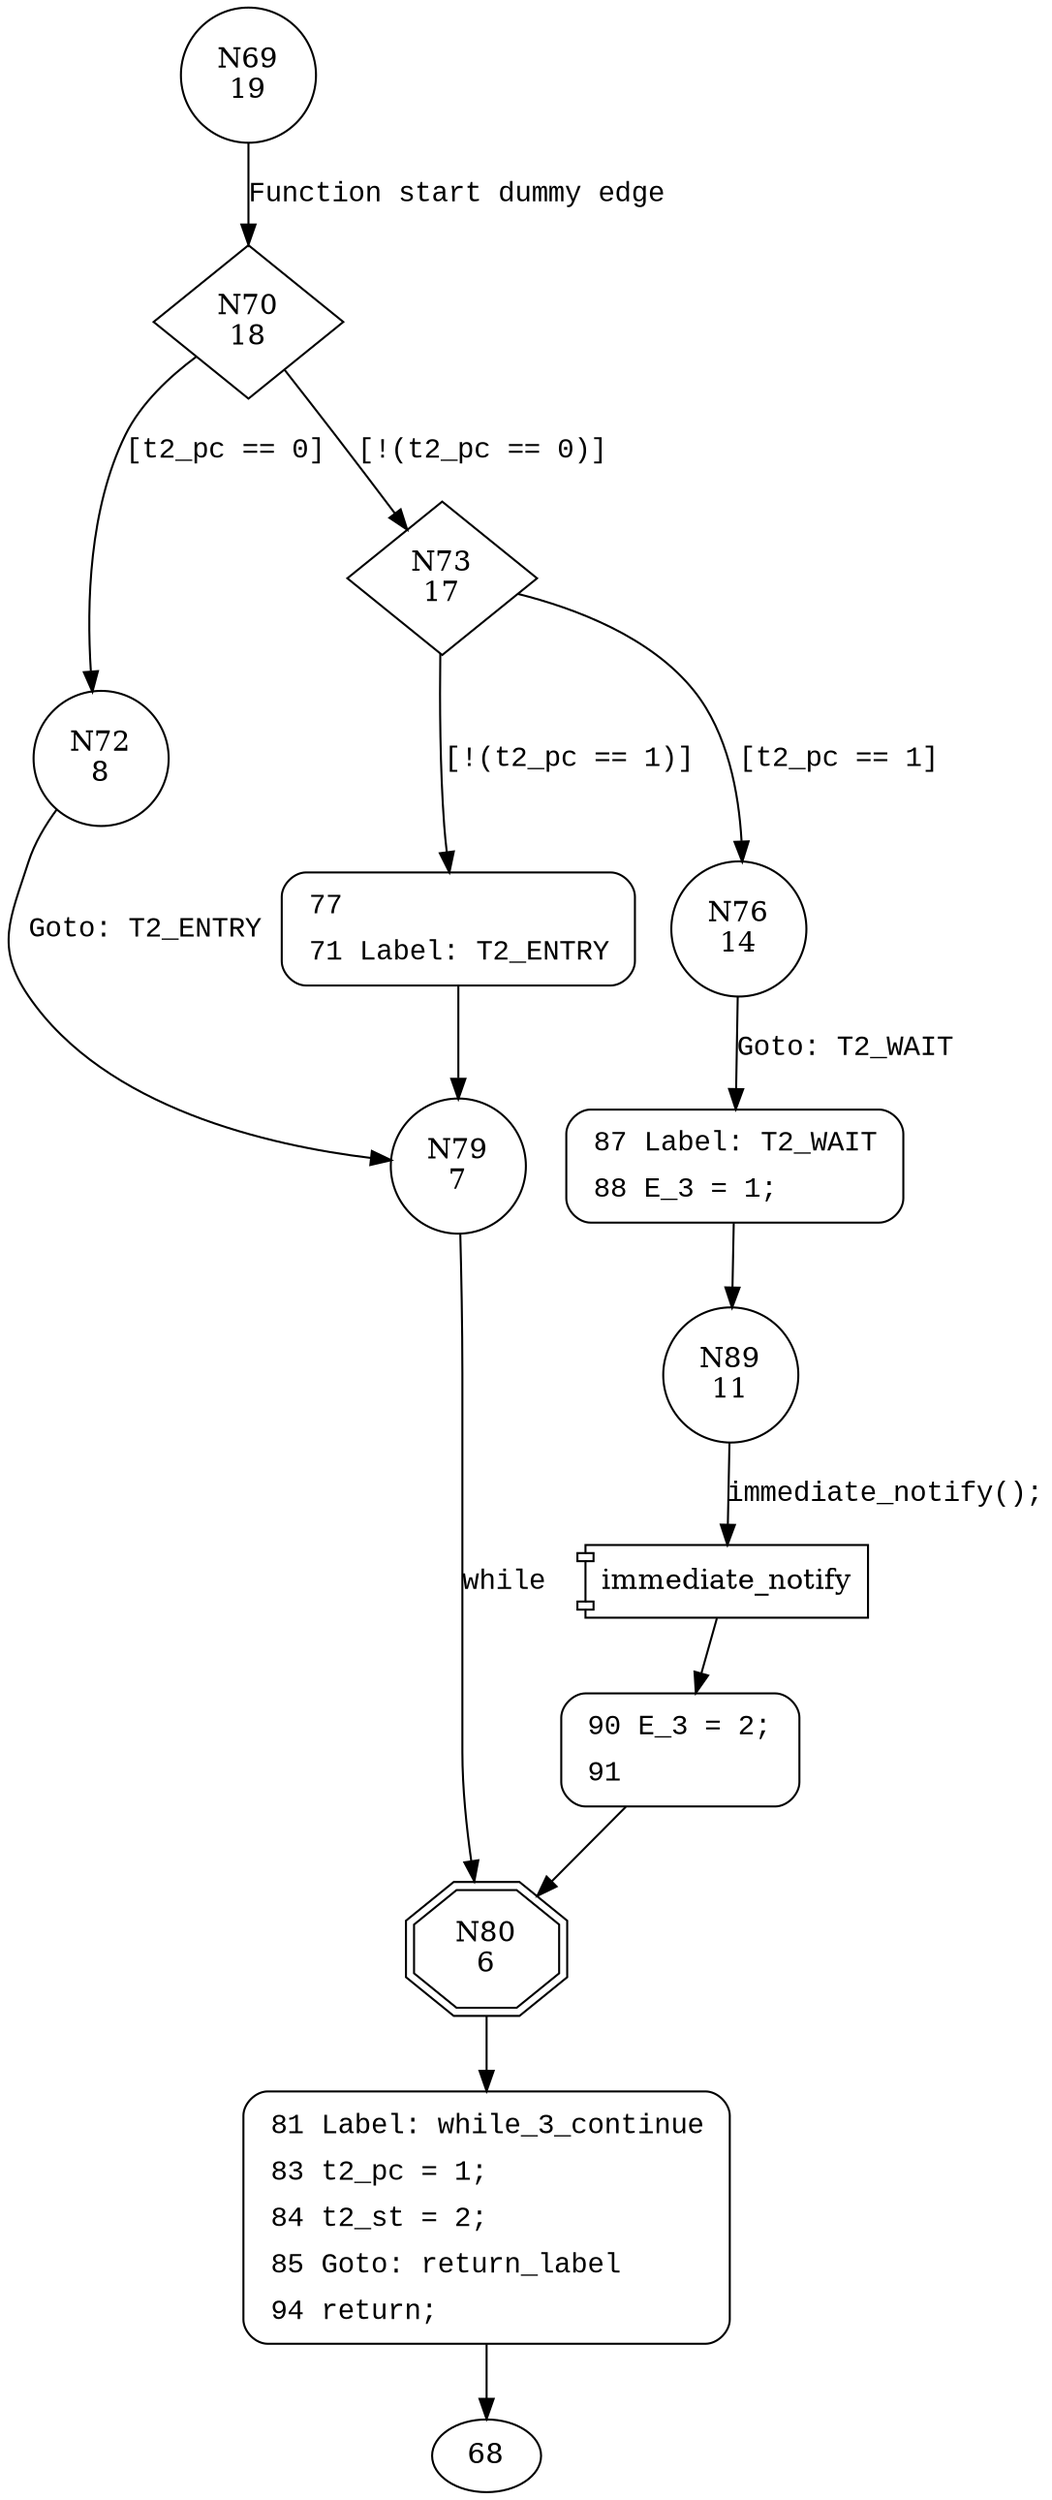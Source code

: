digraph transmit2 {
70 [shape="diamond" label="N70\n18"]
72 [shape="circle" label="N72\n8"]
73 [shape="diamond" label="N73\n17"]
76 [shape="circle" label="N76\n14"]
77 [shape="circle" label="N77\n16"]
79 [shape="circle" label="N79\n7"]
80 [shape="doubleoctagon" label="N80\n6"]
81 [shape="circle" label="N81\n5"]
87 [shape="circle" label="N87\n13"]
89 [shape="circle" label="N89\n11"]
90 [shape="circle" label="N90\n10"]
69 [shape="circle" label="N69\n19"]
77 [style="filled,bold" penwidth="1" fillcolor="white" fontname="Courier New" shape="Mrecord" label=<<table border="0" cellborder="0" cellpadding="3" bgcolor="white"><tr><td align="right">77</td><td align="left"></td></tr><tr><td align="right">71</td><td align="left">Label: T2_ENTRY</td></tr></table>>]
77 -> 79[label=""]
81 [style="filled,bold" penwidth="1" fillcolor="white" fontname="Courier New" shape="Mrecord" label=<<table border="0" cellborder="0" cellpadding="3" bgcolor="white"><tr><td align="right">81</td><td align="left">Label: while_3_continue</td></tr><tr><td align="right">83</td><td align="left">t2_pc = 1;</td></tr><tr><td align="right">84</td><td align="left">t2_st = 2;</td></tr><tr><td align="right">85</td><td align="left">Goto: return_label</td></tr><tr><td align="right">94</td><td align="left">return;</td></tr></table>>]
81 -> 68[label=""]
87 [style="filled,bold" penwidth="1" fillcolor="white" fontname="Courier New" shape="Mrecord" label=<<table border="0" cellborder="0" cellpadding="3" bgcolor="white"><tr><td align="right">87</td><td align="left">Label: T2_WAIT</td></tr><tr><td align="right">88</td><td align="left">E_3 = 1;</td></tr></table>>]
87 -> 89[label=""]
90 [style="filled,bold" penwidth="1" fillcolor="white" fontname="Courier New" shape="Mrecord" label=<<table border="0" cellborder="0" cellpadding="3" bgcolor="white"><tr><td align="right">90</td><td align="left">E_3 = 2;</td></tr><tr><td align="right">91</td><td align="left"></td></tr></table>>]
90 -> 80[label=""]
70 -> 72 [label="[t2_pc == 0]" fontname="Courier New"]
70 -> 73 [label="[!(t2_pc == 0)]" fontname="Courier New"]
73 -> 76 [label="[t2_pc == 1]" fontname="Courier New"]
73 -> 77 [label="[!(t2_pc == 1)]" fontname="Courier New"]
79 -> 80 [label="while" fontname="Courier New"]
80 -> 81 [label="" fontname="Courier New"]
76 -> 87 [label="Goto: T2_WAIT" fontname="Courier New"]
100003 [shape="component" label="immediate_notify"]
89 -> 100003 [label="immediate_notify();" fontname="Courier New"]
100003 -> 90 [label="" fontname="Courier New"]
72 -> 79 [label="Goto: T2_ENTRY" fontname="Courier New"]
69 -> 70 [label="Function start dummy edge" fontname="Courier New"]
}